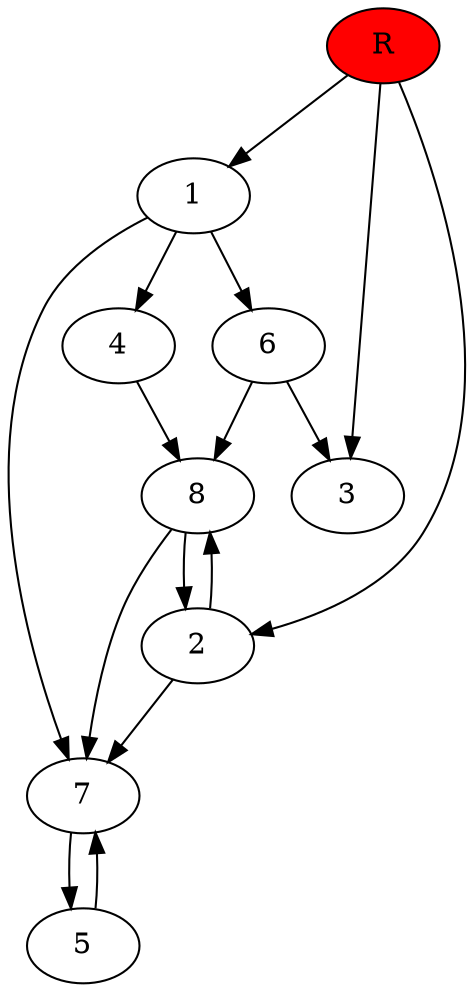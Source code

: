 digraph prb14164 {
	1
	2
	3
	4
	5
	6
	7
	8
	R [fillcolor="#ff0000" style=filled]
	1 -> 4
	1 -> 6
	1 -> 7
	2 -> 7
	2 -> 8
	4 -> 8
	5 -> 7
	6 -> 3
	6 -> 8
	7 -> 5
	8 -> 2
	8 -> 7
	R -> 1
	R -> 2
	R -> 3
}

